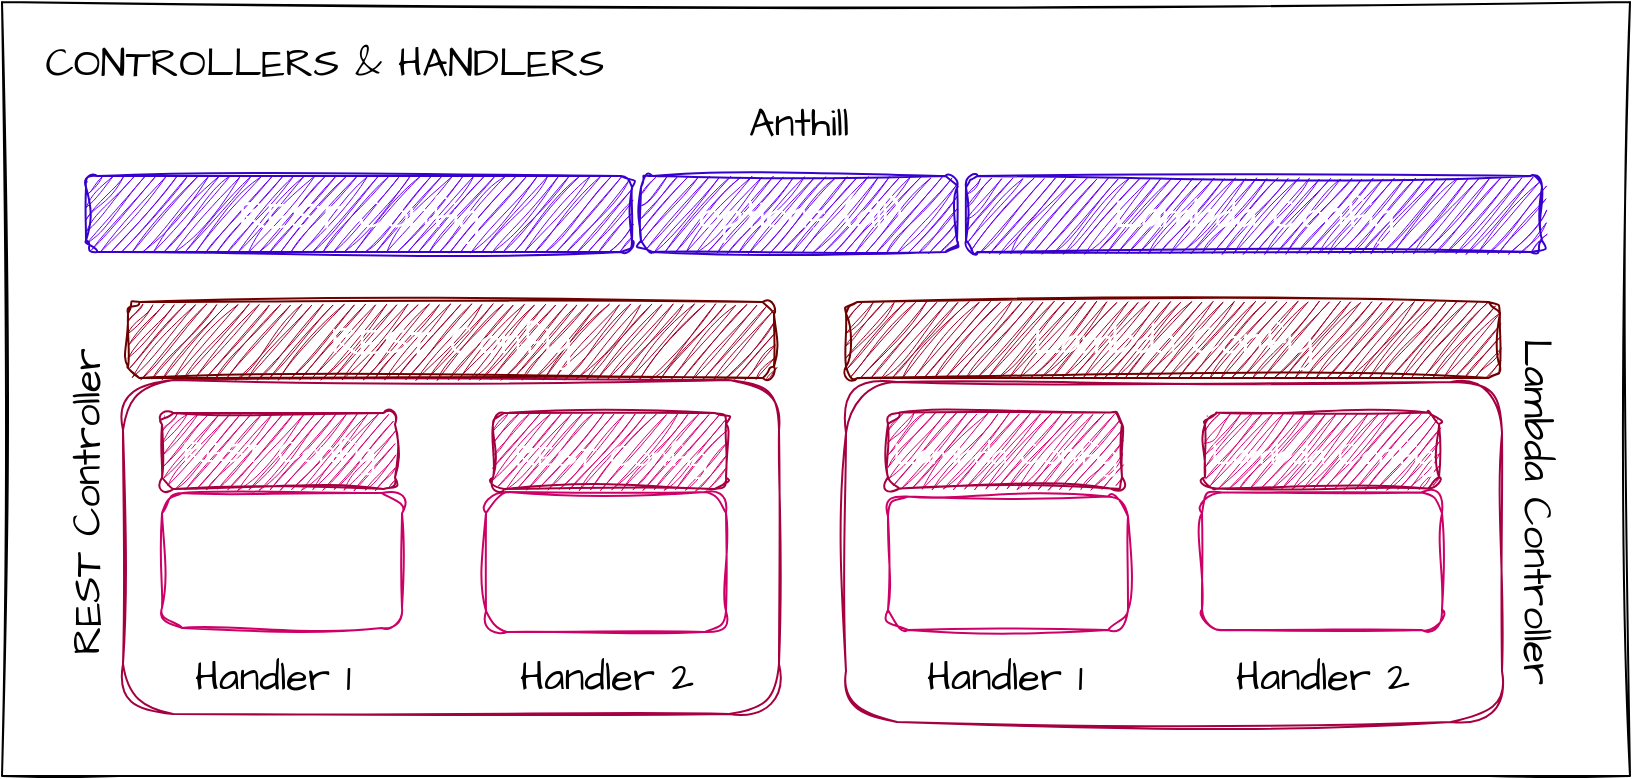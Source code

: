 <mxfile version="22.0.2" type="device">
  <diagram id="C5RBs43oDa-KdzZeNtuy" name="Page-1">
    <mxGraphModel dx="954" dy="593" grid="0" gridSize="10" guides="1" tooltips="1" connect="1" arrows="1" fold="1" page="1" pageScale="1" pageWidth="1169" pageHeight="827" background="none" math="0" shadow="0">
      <root>
        <mxCell id="WIyWlLk6GJQsqaUBKTNV-0" />
        <mxCell id="WIyWlLk6GJQsqaUBKTNV-1" parent="WIyWlLk6GJQsqaUBKTNV-0" />
        <mxCell id="NndLvORObzjh5Yxis3ud-40" value="" style="rounded=0;whiteSpace=wrap;html=1;sketch=1;hachureGap=4;jiggle=2;curveFitting=1;fontFamily=Architects Daughter;fontSource=https%3A%2F%2Ffonts.googleapis.com%2Fcss%3Ffamily%3DArchitects%2BDaughter;fontSize=20;" parent="WIyWlLk6GJQsqaUBKTNV-1" vertex="1">
          <mxGeometry x="3" y="3" width="814" height="387" as="geometry" />
        </mxCell>
        <mxCell id="NndLvORObzjh5Yxis3ud-4" value="Anthill" style="text;html=1;strokeColor=none;fillColor=none;align=center;verticalAlign=middle;whiteSpace=wrap;rounded=0;fontSize=20;fontFamily=Architects Daughter;" parent="WIyWlLk6GJQsqaUBKTNV-1" vertex="1">
          <mxGeometry x="305.87" y="48" width="191.25" height="30" as="geometry" />
        </mxCell>
        <mxCell id="NndLvORObzjh5Yxis3ud-23" value="" style="rounded=1;whiteSpace=wrap;html=1;sketch=1;hachureGap=4;jiggle=2;curveFitting=1;fontFamily=Architects Daughter;fontSource=https%3A%2F%2Ffonts.googleapis.com%2Fcss%3Ffamily%3DArchitects%2BDaughter;fontSize=20;fillColor=none;fontColor=#ffffff;strokeColor=#A50040;" parent="WIyWlLk6GJQsqaUBKTNV-1" vertex="1">
          <mxGeometry x="63.5" y="192" width="328" height="167" as="geometry" />
        </mxCell>
        <mxCell id="NndLvORObzjh5Yxis3ud-35" value="Your code" style="rounded=1;whiteSpace=wrap;html=1;sketch=1;hachureGap=4;jiggle=2;curveFitting=1;fontFamily=Architects Daughter;fontSource=https%3A%2F%2Ffonts.googleapis.com%2Fcss%3Ffamily%3DArchitects%2BDaughter;fontSize=20;fillColor=none;fontColor=#FFFFFF;strokeColor=#CC0066;" parent="WIyWlLk6GJQsqaUBKTNV-1" vertex="1">
          <mxGeometry x="245" y="248" width="120" height="70" as="geometry" />
        </mxCell>
        <mxCell id="NndLvORObzjh5Yxis3ud-36" value="Handler 2" style="text;html=1;strokeColor=none;fillColor=none;align=center;verticalAlign=middle;whiteSpace=wrap;rounded=0;fontSize=20;fontFamily=Architects Daughter;" parent="WIyWlLk6GJQsqaUBKTNV-1" vertex="1">
          <mxGeometry x="259.5" y="325" width="91" height="30" as="geometry" />
        </mxCell>
        <mxCell id="NndLvORObzjh5Yxis3ud-24" value="REST Controller" style="text;html=1;strokeColor=none;fillColor=none;align=center;verticalAlign=middle;whiteSpace=wrap;rounded=0;fontSize=20;fontFamily=Architects Daughter;rotation=270;" parent="WIyWlLk6GJQsqaUBKTNV-1" vertex="1">
          <mxGeometry x="-39" y="238" width="167.5" height="30" as="geometry" />
        </mxCell>
        <mxCell id="NndLvORObzjh5Yxis3ud-41" value="CONTROLLERS &amp;amp; HANDLERS" style="text;html=1;strokeColor=none;fillColor=none;align=center;verticalAlign=middle;whiteSpace=wrap;rounded=0;fontSize=20;fontFamily=Architects Daughter;" parent="WIyWlLk6GJQsqaUBKTNV-1" vertex="1">
          <mxGeometry x="16" y="18" width="297" height="30" as="geometry" />
        </mxCell>
        <mxCell id="-vhWvSG_m3Fp0A6SvReb-0" value="Your code" style="rounded=1;whiteSpace=wrap;html=1;sketch=1;hachureGap=4;jiggle=2;curveFitting=1;fontFamily=Architects Daughter;fontSource=https%3A%2F%2Ffonts.googleapis.com%2Fcss%3Ffamily%3DArchitects%2BDaughter;fontSize=20;fillColor=none;fontColor=#FFFFFF;strokeColor=#CC0066;" parent="WIyWlLk6GJQsqaUBKTNV-1" vertex="1">
          <mxGeometry x="83" y="248.5" width="120" height="67.5" as="geometry" />
        </mxCell>
        <mxCell id="-vhWvSG_m3Fp0A6SvReb-1" value="Handler 1" style="text;html=1;strokeColor=none;fillColor=none;align=center;verticalAlign=middle;whiteSpace=wrap;rounded=0;fontSize=20;fontFamily=Architects Daughter;" parent="WIyWlLk6GJQsqaUBKTNV-1" vertex="1">
          <mxGeometry x="93" y="325" width="91" height="30" as="geometry" />
        </mxCell>
        <mxCell id="-vhWvSG_m3Fp0A6SvReb-2" value="" style="rounded=1;whiteSpace=wrap;html=1;sketch=1;hachureGap=4;jiggle=2;curveFitting=1;fontFamily=Architects Daughter;fontSource=https%3A%2F%2Ffonts.googleapis.com%2Fcss%3Ffamily%3DArchitects%2BDaughter;fontSize=20;fillColor=none;fontColor=#ffffff;strokeColor=#A50040;" parent="WIyWlLk6GJQsqaUBKTNV-1" vertex="1">
          <mxGeometry x="425" y="193" width="328" height="170" as="geometry" />
        </mxCell>
        <mxCell id="-vhWvSG_m3Fp0A6SvReb-3" value="Your code" style="rounded=1;whiteSpace=wrap;html=1;sketch=1;hachureGap=4;jiggle=2;curveFitting=1;fontFamily=Architects Daughter;fontSource=https%3A%2F%2Ffonts.googleapis.com%2Fcss%3Ffamily%3DArchitects%2BDaughter;fontSize=20;fillColor=none;fontColor=#FFFFFF;strokeColor=#CC0066;" parent="WIyWlLk6GJQsqaUBKTNV-1" vertex="1">
          <mxGeometry x="603" y="248.25" width="120" height="68.75" as="geometry" />
        </mxCell>
        <mxCell id="-vhWvSG_m3Fp0A6SvReb-4" value="Handler 2" style="text;html=1;strokeColor=none;fillColor=none;align=center;verticalAlign=middle;whiteSpace=wrap;rounded=0;fontSize=20;fontFamily=Architects Daughter;" parent="WIyWlLk6GJQsqaUBKTNV-1" vertex="1">
          <mxGeometry x="617.5" y="325" width="91" height="30" as="geometry" />
        </mxCell>
        <mxCell id="-vhWvSG_m3Fp0A6SvReb-5" value="Lambda Controller" style="text;html=1;strokeColor=none;fillColor=none;align=center;verticalAlign=middle;whiteSpace=wrap;rounded=0;fontSize=20;fontFamily=Architects Daughter;rotation=90;" parent="WIyWlLk6GJQsqaUBKTNV-1" vertex="1">
          <mxGeometry x="671" y="243" width="200" height="30" as="geometry" />
        </mxCell>
        <mxCell id="-vhWvSG_m3Fp0A6SvReb-6" value="Your code" style="rounded=1;whiteSpace=wrap;html=1;sketch=1;hachureGap=4;jiggle=2;curveFitting=1;fontFamily=Architects Daughter;fontSource=https%3A%2F%2Ffonts.googleapis.com%2Fcss%3Ffamily%3DArchitects%2BDaughter;fontSize=20;fillColor=none;fontColor=#FFFFFF;strokeColor=#CC0066;" parent="WIyWlLk6GJQsqaUBKTNV-1" vertex="1">
          <mxGeometry x="446" y="250.25" width="120" height="66.75" as="geometry" />
        </mxCell>
        <mxCell id="-vhWvSG_m3Fp0A6SvReb-7" value="Handler 1" style="text;html=1;strokeColor=none;fillColor=none;align=center;verticalAlign=middle;whiteSpace=wrap;rounded=0;fontSize=20;fontFamily=Architects Daughter;" parent="WIyWlLk6GJQsqaUBKTNV-1" vertex="1">
          <mxGeometry x="459" y="325" width="91" height="30" as="geometry" />
        </mxCell>
        <mxCell id="-vhWvSG_m3Fp0A6SvReb-8" value="options (all)" style="rounded=1;whiteSpace=wrap;html=1;sketch=1;hachureGap=4;jiggle=2;curveFitting=1;fontFamily=Architects Daughter;fontSource=https%3A%2F%2Ffonts.googleapis.com%2Fcss%3Ffamily%3DArchitects%2BDaughter;fontSize=20;fillColor=#6a00ff;fontColor=#ffffff;strokeColor=#3700CC;fillStyle=hachure;" parent="WIyWlLk6GJQsqaUBKTNV-1" vertex="1">
          <mxGeometry x="322.5" y="90" width="158" height="38" as="geometry" />
        </mxCell>
        <mxCell id="-vhWvSG_m3Fp0A6SvReb-9" value="REST Config" style="rounded=1;whiteSpace=wrap;html=1;sketch=1;hachureGap=4;jiggle=2;curveFitting=1;fontFamily=Architects Daughter;fontSource=https%3A%2F%2Ffonts.googleapis.com%2Fcss%3Ffamily%3DArchitects%2BDaughter;fontSize=20;fillColor=#6a00ff;fontColor=#ffffff;strokeColor=#3700CC;fillStyle=hachure;" parent="WIyWlLk6GJQsqaUBKTNV-1" vertex="1">
          <mxGeometry x="45" y="90" width="273" height="38" as="geometry" />
        </mxCell>
        <mxCell id="-vhWvSG_m3Fp0A6SvReb-10" value="Lambda Config" style="rounded=1;whiteSpace=wrap;html=1;sketch=1;hachureGap=4;jiggle=2;curveFitting=1;fontFamily=Architects Daughter;fontSource=https%3A%2F%2Ffonts.googleapis.com%2Fcss%3Ffamily%3DArchitects%2BDaughter;fontSize=20;fillColor=#6a00ff;fontColor=#ffffff;strokeColor=#3700CC;fillStyle=hachure;" parent="WIyWlLk6GJQsqaUBKTNV-1" vertex="1">
          <mxGeometry x="485" y="90" width="288" height="38" as="geometry" />
        </mxCell>
        <mxCell id="-vhWvSG_m3Fp0A6SvReb-11" value="REST Config" style="rounded=1;whiteSpace=wrap;html=1;sketch=1;hachureGap=4;jiggle=2;curveFitting=1;fontFamily=Architects Daughter;fontSource=https%3A%2F%2Ffonts.googleapis.com%2Fcss%3Ffamily%3DArchitects%2BDaughter;fontSize=20;fillColor=#a20025;fontColor=#ffffff;strokeColor=#6F0000;fillStyle=hachure;" parent="WIyWlLk6GJQsqaUBKTNV-1" vertex="1">
          <mxGeometry x="66" y="153" width="323" height="38" as="geometry" />
        </mxCell>
        <mxCell id="-vhWvSG_m3Fp0A6SvReb-14" value="Lambda Config" style="rounded=1;whiteSpace=wrap;html=1;sketch=1;hachureGap=4;jiggle=2;curveFitting=1;fontFamily=Architects Daughter;fontSource=https%3A%2F%2Ffonts.googleapis.com%2Fcss%3Ffamily%3DArchitects%2BDaughter;fontSize=20;fillColor=#a20025;fontColor=#ffffff;strokeColor=#6F0000;fillStyle=hachure;" parent="WIyWlLk6GJQsqaUBKTNV-1" vertex="1">
          <mxGeometry x="425" y="153" width="327" height="38" as="geometry" />
        </mxCell>
        <mxCell id="-vhWvSG_m3Fp0A6SvReb-16" value="&lt;font style=&quot;font-size: 16px;&quot;&gt;REST Config&lt;/font&gt;" style="rounded=1;whiteSpace=wrap;html=1;sketch=1;hachureGap=4;jiggle=2;curveFitting=1;fontFamily=Architects Daughter;fontSource=https%3A%2F%2Ffonts.googleapis.com%2Fcss%3Ffamily%3DArchitects%2BDaughter;fontSize=16;fillColor=#d80073;fontColor=#ffffff;strokeColor=#A50040;fillStyle=hachure;" parent="WIyWlLk6GJQsqaUBKTNV-1" vertex="1">
          <mxGeometry x="83" y="208.5" width="116.5" height="38" as="geometry" />
        </mxCell>
        <mxCell id="-vhWvSG_m3Fp0A6SvReb-17" value="&lt;font style=&quot;font-size: 16px;&quot;&gt;REST Config&lt;/font&gt;" style="rounded=1;whiteSpace=wrap;html=1;sketch=1;hachureGap=4;jiggle=2;curveFitting=1;fontFamily=Architects Daughter;fontSource=https%3A%2F%2Ffonts.googleapis.com%2Fcss%3Ffamily%3DArchitects%2BDaughter;fontSize=20;fillColor=#d80073;fontColor=#ffffff;strokeColor=#A50040;fillStyle=hachure;" parent="WIyWlLk6GJQsqaUBKTNV-1" vertex="1">
          <mxGeometry x="248.5" y="208.5" width="116.5" height="38" as="geometry" />
        </mxCell>
        <mxCell id="-vhWvSG_m3Fp0A6SvReb-18" value="&lt;font style=&quot;font-size: 16px;&quot;&gt;Lambda Config&lt;/font&gt;" style="rounded=1;whiteSpace=wrap;html=1;sketch=1;hachureGap=4;jiggle=2;curveFitting=1;fontFamily=Architects Daughter;fontSource=https%3A%2F%2Ffonts.googleapis.com%2Fcss%3Ffamily%3DArchitects%2BDaughter;fontSize=20;fillColor=#d80073;fontColor=#ffffff;strokeColor=#A50040;fillStyle=hachure;" parent="WIyWlLk6GJQsqaUBKTNV-1" vertex="1">
          <mxGeometry x="446" y="208.25" width="117" height="38" as="geometry" />
        </mxCell>
        <mxCell id="-vhWvSG_m3Fp0A6SvReb-19" value="&lt;font style=&quot;font-size: 16px;&quot;&gt;Lambda Config&lt;/font&gt;" style="rounded=1;whiteSpace=wrap;html=1;sketch=1;hachureGap=4;jiggle=2;curveFitting=1;fontFamily=Architects Daughter;fontSource=https%3A%2F%2Ffonts.googleapis.com%2Fcss%3Ffamily%3DArchitects%2BDaughter;fontSize=20;fillColor=#d80073;fontColor=#ffffff;strokeColor=#A50040;fillStyle=hachure;" parent="WIyWlLk6GJQsqaUBKTNV-1" vertex="1">
          <mxGeometry x="604.5" y="208.25" width="117" height="38" as="geometry" />
        </mxCell>
      </root>
    </mxGraphModel>
  </diagram>
</mxfile>
